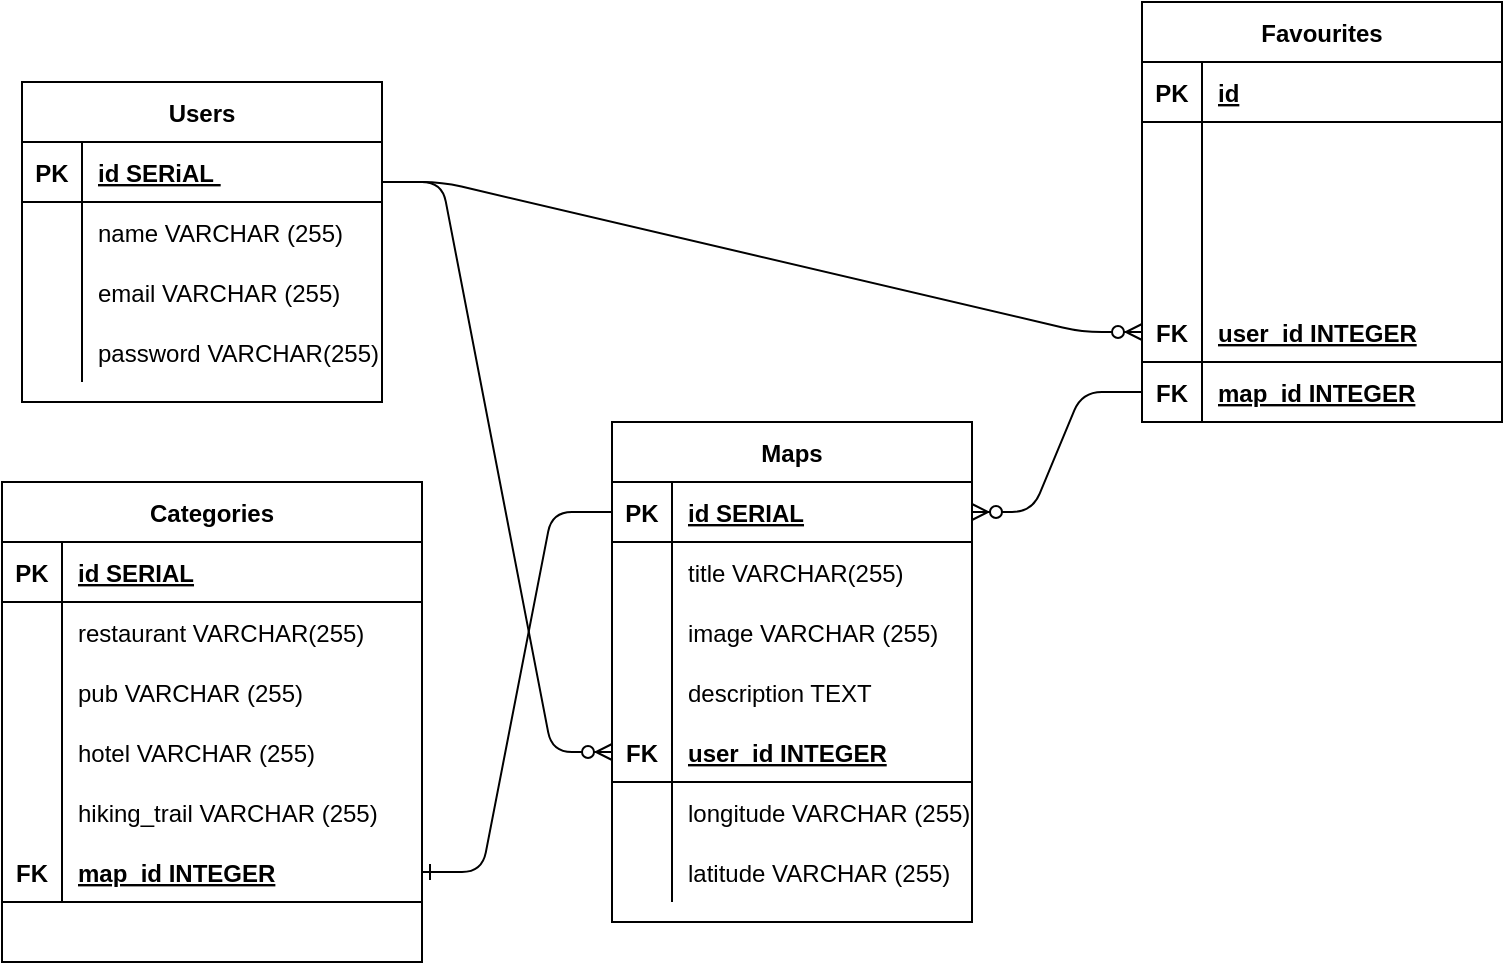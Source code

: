 <mxfile version="14.9.7" type="github">
  <diagram id="TrnQOXp9rY2w7XfySNES" name="Page-1">
    <mxGraphModel dx="1426" dy="794" grid="1" gridSize="10" guides="1" tooltips="1" connect="1" arrows="1" fold="1" page="1" pageScale="1" pageWidth="850" pageHeight="1100" math="0" shadow="0">
      <root>
        <mxCell id="0" />
        <mxCell id="1" parent="0" />
        <mxCell id="OUigYOL4HRTRg1foc2ci-1" value="Users" style="shape=table;startSize=30;container=1;collapsible=1;childLayout=tableLayout;fixedRows=1;rowLines=0;fontStyle=1;align=center;resizeLast=1;" vertex="1" parent="1">
          <mxGeometry x="40" y="80" width="180" height="160" as="geometry" />
        </mxCell>
        <mxCell id="OUigYOL4HRTRg1foc2ci-2" value="" style="shape=partialRectangle;collapsible=0;dropTarget=0;pointerEvents=0;fillColor=none;top=0;left=0;bottom=1;right=0;points=[[0,0.5],[1,0.5]];portConstraint=eastwest;" vertex="1" parent="OUigYOL4HRTRg1foc2ci-1">
          <mxGeometry y="30" width="180" height="30" as="geometry" />
        </mxCell>
        <mxCell id="OUigYOL4HRTRg1foc2ci-3" value="PK" style="shape=partialRectangle;connectable=0;fillColor=none;top=0;left=0;bottom=0;right=0;fontStyle=1;overflow=hidden;" vertex="1" parent="OUigYOL4HRTRg1foc2ci-2">
          <mxGeometry width="30" height="30" as="geometry" />
        </mxCell>
        <mxCell id="OUigYOL4HRTRg1foc2ci-4" value="id SERiAL " style="shape=partialRectangle;connectable=0;fillColor=none;top=0;left=0;bottom=0;right=0;align=left;spacingLeft=6;fontStyle=5;overflow=hidden;" vertex="1" parent="OUigYOL4HRTRg1foc2ci-2">
          <mxGeometry x="30" width="150" height="30" as="geometry" />
        </mxCell>
        <mxCell id="OUigYOL4HRTRg1foc2ci-5" value="" style="shape=partialRectangle;collapsible=0;dropTarget=0;pointerEvents=0;fillColor=none;top=0;left=0;bottom=0;right=0;points=[[0,0.5],[1,0.5]];portConstraint=eastwest;" vertex="1" parent="OUigYOL4HRTRg1foc2ci-1">
          <mxGeometry y="60" width="180" height="30" as="geometry" />
        </mxCell>
        <mxCell id="OUigYOL4HRTRg1foc2ci-6" value="" style="shape=partialRectangle;connectable=0;fillColor=none;top=0;left=0;bottom=0;right=0;editable=1;overflow=hidden;" vertex="1" parent="OUigYOL4HRTRg1foc2ci-5">
          <mxGeometry width="30" height="30" as="geometry" />
        </mxCell>
        <mxCell id="OUigYOL4HRTRg1foc2ci-7" value="name VARCHAR (255)" style="shape=partialRectangle;connectable=0;fillColor=none;top=0;left=0;bottom=0;right=0;align=left;spacingLeft=6;overflow=hidden;" vertex="1" parent="OUigYOL4HRTRg1foc2ci-5">
          <mxGeometry x="30" width="150" height="30" as="geometry" />
        </mxCell>
        <mxCell id="OUigYOL4HRTRg1foc2ci-8" value="" style="shape=partialRectangle;collapsible=0;dropTarget=0;pointerEvents=0;fillColor=none;top=0;left=0;bottom=0;right=0;points=[[0,0.5],[1,0.5]];portConstraint=eastwest;" vertex="1" parent="OUigYOL4HRTRg1foc2ci-1">
          <mxGeometry y="90" width="180" height="30" as="geometry" />
        </mxCell>
        <mxCell id="OUigYOL4HRTRg1foc2ci-9" value="" style="shape=partialRectangle;connectable=0;fillColor=none;top=0;left=0;bottom=0;right=0;editable=1;overflow=hidden;" vertex="1" parent="OUigYOL4HRTRg1foc2ci-8">
          <mxGeometry width="30" height="30" as="geometry" />
        </mxCell>
        <mxCell id="OUigYOL4HRTRg1foc2ci-10" value="email VARCHAR (255)" style="shape=partialRectangle;connectable=0;fillColor=none;top=0;left=0;bottom=0;right=0;align=left;spacingLeft=6;overflow=hidden;" vertex="1" parent="OUigYOL4HRTRg1foc2ci-8">
          <mxGeometry x="30" width="150" height="30" as="geometry" />
        </mxCell>
        <mxCell id="OUigYOL4HRTRg1foc2ci-11" value="" style="shape=partialRectangle;collapsible=0;dropTarget=0;pointerEvents=0;fillColor=none;top=0;left=0;bottom=0;right=0;points=[[0,0.5],[1,0.5]];portConstraint=eastwest;" vertex="1" parent="OUigYOL4HRTRg1foc2ci-1">
          <mxGeometry y="120" width="180" height="30" as="geometry" />
        </mxCell>
        <mxCell id="OUigYOL4HRTRg1foc2ci-12" value="" style="shape=partialRectangle;connectable=0;fillColor=none;top=0;left=0;bottom=0;right=0;editable=1;overflow=hidden;" vertex="1" parent="OUigYOL4HRTRg1foc2ci-11">
          <mxGeometry width="30" height="30" as="geometry" />
        </mxCell>
        <mxCell id="OUigYOL4HRTRg1foc2ci-13" value="password VARCHAR(255)" style="shape=partialRectangle;connectable=0;fillColor=none;top=0;left=0;bottom=0;right=0;align=left;spacingLeft=6;overflow=hidden;" vertex="1" parent="OUigYOL4HRTRg1foc2ci-11">
          <mxGeometry x="30" width="150" height="30" as="geometry" />
        </mxCell>
        <mxCell id="OUigYOL4HRTRg1foc2ci-14" value="Maps" style="shape=table;startSize=30;container=1;collapsible=1;childLayout=tableLayout;fixedRows=1;rowLines=0;fontStyle=1;align=center;resizeLast=1;" vertex="1" parent="1">
          <mxGeometry x="335" y="250" width="180" height="250" as="geometry" />
        </mxCell>
        <mxCell id="OUigYOL4HRTRg1foc2ci-15" value="" style="shape=partialRectangle;collapsible=0;dropTarget=0;pointerEvents=0;fillColor=none;top=0;left=0;bottom=1;right=0;points=[[0,0.5],[1,0.5]];portConstraint=eastwest;" vertex="1" parent="OUigYOL4HRTRg1foc2ci-14">
          <mxGeometry y="30" width="180" height="30" as="geometry" />
        </mxCell>
        <mxCell id="OUigYOL4HRTRg1foc2ci-16" value="PK" style="shape=partialRectangle;connectable=0;fillColor=none;top=0;left=0;bottom=0;right=0;fontStyle=1;overflow=hidden;" vertex="1" parent="OUigYOL4HRTRg1foc2ci-15">
          <mxGeometry width="30" height="30" as="geometry" />
        </mxCell>
        <mxCell id="OUigYOL4HRTRg1foc2ci-17" value="id SERIAL" style="shape=partialRectangle;connectable=0;fillColor=none;top=0;left=0;bottom=0;right=0;align=left;spacingLeft=6;fontStyle=5;overflow=hidden;" vertex="1" parent="OUigYOL4HRTRg1foc2ci-15">
          <mxGeometry x="30" width="150" height="30" as="geometry" />
        </mxCell>
        <mxCell id="OUigYOL4HRTRg1foc2ci-18" value="" style="shape=partialRectangle;collapsible=0;dropTarget=0;pointerEvents=0;fillColor=none;top=0;left=0;bottom=0;right=0;points=[[0,0.5],[1,0.5]];portConstraint=eastwest;" vertex="1" parent="OUigYOL4HRTRg1foc2ci-14">
          <mxGeometry y="60" width="180" height="30" as="geometry" />
        </mxCell>
        <mxCell id="OUigYOL4HRTRg1foc2ci-19" value="" style="shape=partialRectangle;connectable=0;fillColor=none;top=0;left=0;bottom=0;right=0;editable=1;overflow=hidden;" vertex="1" parent="OUigYOL4HRTRg1foc2ci-18">
          <mxGeometry width="30" height="30" as="geometry" />
        </mxCell>
        <mxCell id="OUigYOL4HRTRg1foc2ci-20" value="title VARCHAR(255)" style="shape=partialRectangle;connectable=0;fillColor=none;top=0;left=0;bottom=0;right=0;align=left;spacingLeft=6;overflow=hidden;" vertex="1" parent="OUigYOL4HRTRg1foc2ci-18">
          <mxGeometry x="30" width="150" height="30" as="geometry" />
        </mxCell>
        <mxCell id="OUigYOL4HRTRg1foc2ci-21" value="" style="shape=partialRectangle;collapsible=0;dropTarget=0;pointerEvents=0;fillColor=none;top=0;left=0;bottom=0;right=0;points=[[0,0.5],[1,0.5]];portConstraint=eastwest;" vertex="1" parent="OUigYOL4HRTRg1foc2ci-14">
          <mxGeometry y="90" width="180" height="30" as="geometry" />
        </mxCell>
        <mxCell id="OUigYOL4HRTRg1foc2ci-22" value="" style="shape=partialRectangle;connectable=0;fillColor=none;top=0;left=0;bottom=0;right=0;editable=1;overflow=hidden;" vertex="1" parent="OUigYOL4HRTRg1foc2ci-21">
          <mxGeometry width="30" height="30" as="geometry" />
        </mxCell>
        <mxCell id="OUigYOL4HRTRg1foc2ci-23" value="image VARCHAR (255)" style="shape=partialRectangle;connectable=0;fillColor=none;top=0;left=0;bottom=0;right=0;align=left;spacingLeft=6;overflow=hidden;" vertex="1" parent="OUigYOL4HRTRg1foc2ci-21">
          <mxGeometry x="30" width="150" height="30" as="geometry" />
        </mxCell>
        <mxCell id="OUigYOL4HRTRg1foc2ci-24" value="" style="shape=partialRectangle;collapsible=0;dropTarget=0;pointerEvents=0;fillColor=none;top=0;left=0;bottom=0;right=0;points=[[0,0.5],[1,0.5]];portConstraint=eastwest;" vertex="1" parent="OUigYOL4HRTRg1foc2ci-14">
          <mxGeometry y="120" width="180" height="30" as="geometry" />
        </mxCell>
        <mxCell id="OUigYOL4HRTRg1foc2ci-25" value="" style="shape=partialRectangle;connectable=0;fillColor=none;top=0;left=0;bottom=0;right=0;editable=1;overflow=hidden;" vertex="1" parent="OUigYOL4HRTRg1foc2ci-24">
          <mxGeometry width="30" height="30" as="geometry" />
        </mxCell>
        <mxCell id="OUigYOL4HRTRg1foc2ci-26" value="description TEXT" style="shape=partialRectangle;connectable=0;fillColor=none;top=0;left=0;bottom=0;right=0;align=left;spacingLeft=6;overflow=hidden;" vertex="1" parent="OUigYOL4HRTRg1foc2ci-24">
          <mxGeometry x="30" width="150" height="30" as="geometry" />
        </mxCell>
        <mxCell id="OUigYOL4HRTRg1foc2ci-27" value="" style="shape=partialRectangle;collapsible=0;dropTarget=0;pointerEvents=0;fillColor=none;top=0;left=0;bottom=1;right=0;points=[[0,0.5],[1,0.5]];portConstraint=eastwest;" vertex="1" parent="OUigYOL4HRTRg1foc2ci-14">
          <mxGeometry y="150" width="180" height="30" as="geometry" />
        </mxCell>
        <mxCell id="OUigYOL4HRTRg1foc2ci-28" value="FK" style="shape=partialRectangle;connectable=0;fillColor=none;top=0;left=0;bottom=0;right=0;fontStyle=1;overflow=hidden;" vertex="1" parent="OUigYOL4HRTRg1foc2ci-27">
          <mxGeometry width="30" height="30" as="geometry" />
        </mxCell>
        <mxCell id="OUigYOL4HRTRg1foc2ci-29" value="user_id INTEGER" style="shape=partialRectangle;connectable=0;fillColor=none;top=0;left=0;bottom=0;right=0;align=left;spacingLeft=6;fontStyle=5;overflow=hidden;" vertex="1" parent="OUigYOL4HRTRg1foc2ci-27">
          <mxGeometry x="30" width="150" height="30" as="geometry" />
        </mxCell>
        <mxCell id="OUigYOL4HRTRg1foc2ci-53" value="" style="shape=partialRectangle;collapsible=0;dropTarget=0;pointerEvents=0;fillColor=none;top=0;left=0;bottom=0;right=0;points=[[0,0.5],[1,0.5]];portConstraint=eastwest;" vertex="1" parent="OUigYOL4HRTRg1foc2ci-14">
          <mxGeometry y="180" width="180" height="30" as="geometry" />
        </mxCell>
        <mxCell id="OUigYOL4HRTRg1foc2ci-54" value="" style="shape=partialRectangle;connectable=0;fillColor=none;top=0;left=0;bottom=0;right=0;editable=1;overflow=hidden;" vertex="1" parent="OUigYOL4HRTRg1foc2ci-53">
          <mxGeometry width="30" height="30" as="geometry" />
        </mxCell>
        <mxCell id="OUigYOL4HRTRg1foc2ci-55" value="longitude VARCHAR (255)" style="shape=partialRectangle;connectable=0;fillColor=none;top=0;left=0;bottom=0;right=0;align=left;spacingLeft=6;overflow=hidden;" vertex="1" parent="OUigYOL4HRTRg1foc2ci-53">
          <mxGeometry x="30" width="150" height="30" as="geometry" />
        </mxCell>
        <mxCell id="OUigYOL4HRTRg1foc2ci-56" value="" style="shape=partialRectangle;collapsible=0;dropTarget=0;pointerEvents=0;fillColor=none;top=0;left=0;bottom=0;right=0;points=[[0,0.5],[1,0.5]];portConstraint=eastwest;" vertex="1" parent="OUigYOL4HRTRg1foc2ci-14">
          <mxGeometry y="210" width="180" height="30" as="geometry" />
        </mxCell>
        <mxCell id="OUigYOL4HRTRg1foc2ci-57" value="" style="shape=partialRectangle;connectable=0;fillColor=none;top=0;left=0;bottom=0;right=0;editable=1;overflow=hidden;" vertex="1" parent="OUigYOL4HRTRg1foc2ci-56">
          <mxGeometry width="30" height="30" as="geometry" />
        </mxCell>
        <mxCell id="OUigYOL4HRTRg1foc2ci-58" value="latitude VARCHAR (255)" style="shape=partialRectangle;connectable=0;fillColor=none;top=0;left=0;bottom=0;right=0;align=left;spacingLeft=6;overflow=hidden;" vertex="1" parent="OUigYOL4HRTRg1foc2ci-56">
          <mxGeometry x="30" width="150" height="30" as="geometry" />
        </mxCell>
        <mxCell id="OUigYOL4HRTRg1foc2ci-30" value="Categories" style="shape=table;startSize=30;container=1;collapsible=1;childLayout=tableLayout;fixedRows=1;rowLines=0;fontStyle=1;align=center;resizeLast=1;" vertex="1" parent="1">
          <mxGeometry x="30" y="280" width="210" height="240" as="geometry" />
        </mxCell>
        <mxCell id="OUigYOL4HRTRg1foc2ci-31" value="" style="shape=partialRectangle;collapsible=0;dropTarget=0;pointerEvents=0;fillColor=none;top=0;left=0;bottom=1;right=0;points=[[0,0.5],[1,0.5]];portConstraint=eastwest;" vertex="1" parent="OUigYOL4HRTRg1foc2ci-30">
          <mxGeometry y="30" width="210" height="30" as="geometry" />
        </mxCell>
        <mxCell id="OUigYOL4HRTRg1foc2ci-32" value="PK" style="shape=partialRectangle;connectable=0;fillColor=none;top=0;left=0;bottom=0;right=0;fontStyle=1;overflow=hidden;" vertex="1" parent="OUigYOL4HRTRg1foc2ci-31">
          <mxGeometry width="30" height="30" as="geometry" />
        </mxCell>
        <mxCell id="OUigYOL4HRTRg1foc2ci-33" value="id SERIAL" style="shape=partialRectangle;connectable=0;fillColor=none;top=0;left=0;bottom=0;right=0;align=left;spacingLeft=6;fontStyle=5;overflow=hidden;" vertex="1" parent="OUigYOL4HRTRg1foc2ci-31">
          <mxGeometry x="30" width="180" height="30" as="geometry" />
        </mxCell>
        <mxCell id="OUigYOL4HRTRg1foc2ci-34" value="" style="shape=partialRectangle;collapsible=0;dropTarget=0;pointerEvents=0;fillColor=none;top=0;left=0;bottom=0;right=0;points=[[0,0.5],[1,0.5]];portConstraint=eastwest;" vertex="1" parent="OUigYOL4HRTRg1foc2ci-30">
          <mxGeometry y="60" width="210" height="30" as="geometry" />
        </mxCell>
        <mxCell id="OUigYOL4HRTRg1foc2ci-35" value="" style="shape=partialRectangle;connectable=0;fillColor=none;top=0;left=0;bottom=0;right=0;editable=1;overflow=hidden;" vertex="1" parent="OUigYOL4HRTRg1foc2ci-34">
          <mxGeometry width="30" height="30" as="geometry" />
        </mxCell>
        <mxCell id="OUigYOL4HRTRg1foc2ci-36" value="restaurant VARCHAR(255)" style="shape=partialRectangle;connectable=0;fillColor=none;top=0;left=0;bottom=0;right=0;align=left;spacingLeft=6;overflow=hidden;" vertex="1" parent="OUigYOL4HRTRg1foc2ci-34">
          <mxGeometry x="30" width="180" height="30" as="geometry" />
        </mxCell>
        <mxCell id="OUigYOL4HRTRg1foc2ci-37" value="" style="shape=partialRectangle;collapsible=0;dropTarget=0;pointerEvents=0;fillColor=none;top=0;left=0;bottom=0;right=0;points=[[0,0.5],[1,0.5]];portConstraint=eastwest;" vertex="1" parent="OUigYOL4HRTRg1foc2ci-30">
          <mxGeometry y="90" width="210" height="30" as="geometry" />
        </mxCell>
        <mxCell id="OUigYOL4HRTRg1foc2ci-38" value="" style="shape=partialRectangle;connectable=0;fillColor=none;top=0;left=0;bottom=0;right=0;editable=1;overflow=hidden;" vertex="1" parent="OUigYOL4HRTRg1foc2ci-37">
          <mxGeometry width="30" height="30" as="geometry" />
        </mxCell>
        <mxCell id="OUigYOL4HRTRg1foc2ci-39" value="pub VARCHAR (255)" style="shape=partialRectangle;connectable=0;fillColor=none;top=0;left=0;bottom=0;right=0;align=left;spacingLeft=6;overflow=hidden;" vertex="1" parent="OUigYOL4HRTRg1foc2ci-37">
          <mxGeometry x="30" width="180" height="30" as="geometry" />
        </mxCell>
        <mxCell id="OUigYOL4HRTRg1foc2ci-40" value="" style="shape=partialRectangle;collapsible=0;dropTarget=0;pointerEvents=0;fillColor=none;top=0;left=0;bottom=0;right=0;points=[[0,0.5],[1,0.5]];portConstraint=eastwest;" vertex="1" parent="OUigYOL4HRTRg1foc2ci-30">
          <mxGeometry y="120" width="210" height="30" as="geometry" />
        </mxCell>
        <mxCell id="OUigYOL4HRTRg1foc2ci-41" value="" style="shape=partialRectangle;connectable=0;fillColor=none;top=0;left=0;bottom=0;right=0;editable=1;overflow=hidden;" vertex="1" parent="OUigYOL4HRTRg1foc2ci-40">
          <mxGeometry width="30" height="30" as="geometry" />
        </mxCell>
        <mxCell id="OUigYOL4HRTRg1foc2ci-42" value="hotel VARCHAR (255)" style="shape=partialRectangle;connectable=0;fillColor=none;top=0;left=0;bottom=0;right=0;align=left;spacingLeft=6;overflow=hidden;" vertex="1" parent="OUigYOL4HRTRg1foc2ci-40">
          <mxGeometry x="30" width="180" height="30" as="geometry" />
        </mxCell>
        <mxCell id="OUigYOL4HRTRg1foc2ci-43" value="" style="shape=partialRectangle;collapsible=0;dropTarget=0;pointerEvents=0;fillColor=none;top=0;left=0;bottom=0;right=0;points=[[0,0.5],[1,0.5]];portConstraint=eastwest;" vertex="1" parent="OUigYOL4HRTRg1foc2ci-30">
          <mxGeometry y="150" width="210" height="30" as="geometry" />
        </mxCell>
        <mxCell id="OUigYOL4HRTRg1foc2ci-44" value="" style="shape=partialRectangle;connectable=0;fillColor=none;top=0;left=0;bottom=0;right=0;editable=1;overflow=hidden;" vertex="1" parent="OUigYOL4HRTRg1foc2ci-43">
          <mxGeometry width="30" height="30" as="geometry" />
        </mxCell>
        <mxCell id="OUigYOL4HRTRg1foc2ci-45" value="hiking_trail VARCHAR (255)" style="shape=partialRectangle;connectable=0;fillColor=none;top=0;left=0;bottom=0;right=0;align=left;spacingLeft=6;overflow=hidden;" vertex="1" parent="OUigYOL4HRTRg1foc2ci-43">
          <mxGeometry x="30" width="180" height="30" as="geometry" />
        </mxCell>
        <mxCell id="OUigYOL4HRTRg1foc2ci-50" value="" style="shape=partialRectangle;collapsible=0;dropTarget=0;pointerEvents=0;fillColor=none;top=0;left=0;bottom=1;right=0;points=[[0,0.5],[1,0.5]];portConstraint=eastwest;" vertex="1" parent="OUigYOL4HRTRg1foc2ci-30">
          <mxGeometry y="180" width="210" height="30" as="geometry" />
        </mxCell>
        <mxCell id="OUigYOL4HRTRg1foc2ci-51" value="FK" style="shape=partialRectangle;connectable=0;fillColor=none;top=0;left=0;bottom=0;right=0;fontStyle=1;overflow=hidden;" vertex="1" parent="OUigYOL4HRTRg1foc2ci-50">
          <mxGeometry width="30" height="30" as="geometry" />
        </mxCell>
        <mxCell id="OUigYOL4HRTRg1foc2ci-52" value="map_id INTEGER" style="shape=partialRectangle;connectable=0;fillColor=none;top=0;left=0;bottom=0;right=0;align=left;spacingLeft=6;fontStyle=5;overflow=hidden;" vertex="1" parent="OUigYOL4HRTRg1foc2ci-50">
          <mxGeometry x="30" width="180" height="30" as="geometry" />
        </mxCell>
        <mxCell id="OUigYOL4HRTRg1foc2ci-59" value="Favourites" style="shape=table;startSize=30;container=1;collapsible=1;childLayout=tableLayout;fixedRows=1;rowLines=0;fontStyle=1;align=center;resizeLast=1;" vertex="1" parent="1">
          <mxGeometry x="600" y="40" width="180" height="210" as="geometry" />
        </mxCell>
        <mxCell id="OUigYOL4HRTRg1foc2ci-60" value="" style="shape=partialRectangle;collapsible=0;dropTarget=0;pointerEvents=0;fillColor=none;top=0;left=0;bottom=1;right=0;points=[[0,0.5],[1,0.5]];portConstraint=eastwest;" vertex="1" parent="OUigYOL4HRTRg1foc2ci-59">
          <mxGeometry y="30" width="180" height="30" as="geometry" />
        </mxCell>
        <mxCell id="OUigYOL4HRTRg1foc2ci-61" value="PK" style="shape=partialRectangle;connectable=0;fillColor=none;top=0;left=0;bottom=0;right=0;fontStyle=1;overflow=hidden;" vertex="1" parent="OUigYOL4HRTRg1foc2ci-60">
          <mxGeometry width="30" height="30" as="geometry" />
        </mxCell>
        <mxCell id="OUigYOL4HRTRg1foc2ci-62" value="id" style="shape=partialRectangle;connectable=0;fillColor=none;top=0;left=0;bottom=0;right=0;align=left;spacingLeft=6;fontStyle=5;overflow=hidden;" vertex="1" parent="OUigYOL4HRTRg1foc2ci-60">
          <mxGeometry x="30" width="150" height="30" as="geometry" />
        </mxCell>
        <mxCell id="OUigYOL4HRTRg1foc2ci-63" value="" style="shape=partialRectangle;collapsible=0;dropTarget=0;pointerEvents=0;fillColor=none;top=0;left=0;bottom=0;right=0;points=[[0,0.5],[1,0.5]];portConstraint=eastwest;" vertex="1" parent="OUigYOL4HRTRg1foc2ci-59">
          <mxGeometry y="60" width="180" height="30" as="geometry" />
        </mxCell>
        <mxCell id="OUigYOL4HRTRg1foc2ci-64" value="" style="shape=partialRectangle;connectable=0;fillColor=none;top=0;left=0;bottom=0;right=0;editable=1;overflow=hidden;" vertex="1" parent="OUigYOL4HRTRg1foc2ci-63">
          <mxGeometry width="30" height="30" as="geometry" />
        </mxCell>
        <mxCell id="OUigYOL4HRTRg1foc2ci-65" value="" style="shape=partialRectangle;connectable=0;fillColor=none;top=0;left=0;bottom=0;right=0;align=left;spacingLeft=6;overflow=hidden;" vertex="1" parent="OUigYOL4HRTRg1foc2ci-63">
          <mxGeometry x="30" width="150" height="30" as="geometry" />
        </mxCell>
        <mxCell id="OUigYOL4HRTRg1foc2ci-66" value="" style="shape=partialRectangle;collapsible=0;dropTarget=0;pointerEvents=0;fillColor=none;top=0;left=0;bottom=0;right=0;points=[[0,0.5],[1,0.5]];portConstraint=eastwest;" vertex="1" parent="OUigYOL4HRTRg1foc2ci-59">
          <mxGeometry y="90" width="180" height="30" as="geometry" />
        </mxCell>
        <mxCell id="OUigYOL4HRTRg1foc2ci-67" value="" style="shape=partialRectangle;connectable=0;fillColor=none;top=0;left=0;bottom=0;right=0;editable=1;overflow=hidden;" vertex="1" parent="OUigYOL4HRTRg1foc2ci-66">
          <mxGeometry width="30" height="30" as="geometry" />
        </mxCell>
        <mxCell id="OUigYOL4HRTRg1foc2ci-68" value="" style="shape=partialRectangle;connectable=0;fillColor=none;top=0;left=0;bottom=0;right=0;align=left;spacingLeft=6;overflow=hidden;" vertex="1" parent="OUigYOL4HRTRg1foc2ci-66">
          <mxGeometry x="30" width="150" height="30" as="geometry" />
        </mxCell>
        <mxCell id="OUigYOL4HRTRg1foc2ci-69" value="" style="shape=partialRectangle;collapsible=0;dropTarget=0;pointerEvents=0;fillColor=none;top=0;left=0;bottom=0;right=0;points=[[0,0.5],[1,0.5]];portConstraint=eastwest;" vertex="1" parent="OUigYOL4HRTRg1foc2ci-59">
          <mxGeometry y="120" width="180" height="30" as="geometry" />
        </mxCell>
        <mxCell id="OUigYOL4HRTRg1foc2ci-70" value="" style="shape=partialRectangle;connectable=0;fillColor=none;top=0;left=0;bottom=0;right=0;editable=1;overflow=hidden;" vertex="1" parent="OUigYOL4HRTRg1foc2ci-69">
          <mxGeometry width="30" height="30" as="geometry" />
        </mxCell>
        <mxCell id="OUigYOL4HRTRg1foc2ci-71" value="" style="shape=partialRectangle;connectable=0;fillColor=none;top=0;left=0;bottom=0;right=0;align=left;spacingLeft=6;overflow=hidden;" vertex="1" parent="OUigYOL4HRTRg1foc2ci-69">
          <mxGeometry x="30" width="150" height="30" as="geometry" />
        </mxCell>
        <mxCell id="OUigYOL4HRTRg1foc2ci-72" value="" style="shape=partialRectangle;collapsible=0;dropTarget=0;pointerEvents=0;fillColor=none;top=0;left=0;bottom=1;right=0;points=[[0,0.5],[1,0.5]];portConstraint=eastwest;" vertex="1" parent="OUigYOL4HRTRg1foc2ci-59">
          <mxGeometry y="150" width="180" height="30" as="geometry" />
        </mxCell>
        <mxCell id="OUigYOL4HRTRg1foc2ci-73" value="FK" style="shape=partialRectangle;connectable=0;fillColor=none;top=0;left=0;bottom=0;right=0;fontStyle=1;overflow=hidden;" vertex="1" parent="OUigYOL4HRTRg1foc2ci-72">
          <mxGeometry width="30" height="30" as="geometry" />
        </mxCell>
        <mxCell id="OUigYOL4HRTRg1foc2ci-74" value="user_id INTEGER" style="shape=partialRectangle;connectable=0;fillColor=none;top=0;left=0;bottom=0;right=0;align=left;spacingLeft=6;fontStyle=5;overflow=hidden;" vertex="1" parent="OUigYOL4HRTRg1foc2ci-72">
          <mxGeometry x="30" width="150" height="30" as="geometry" />
        </mxCell>
        <mxCell id="OUigYOL4HRTRg1foc2ci-75" value="" style="shape=partialRectangle;collapsible=0;dropTarget=0;pointerEvents=0;fillColor=none;top=0;left=0;bottom=1;right=0;points=[[0,0.5],[1,0.5]];portConstraint=eastwest;" vertex="1" parent="OUigYOL4HRTRg1foc2ci-59">
          <mxGeometry y="180" width="180" height="30" as="geometry" />
        </mxCell>
        <mxCell id="OUigYOL4HRTRg1foc2ci-76" value="FK" style="shape=partialRectangle;connectable=0;fillColor=none;top=0;left=0;bottom=0;right=0;fontStyle=1;overflow=hidden;" vertex="1" parent="OUigYOL4HRTRg1foc2ci-75">
          <mxGeometry width="30" height="30" as="geometry" />
        </mxCell>
        <mxCell id="OUigYOL4HRTRg1foc2ci-77" value="map_id INTEGER" style="shape=partialRectangle;connectable=0;fillColor=none;top=0;left=0;bottom=0;right=0;align=left;spacingLeft=6;fontStyle=5;overflow=hidden;" vertex="1" parent="OUigYOL4HRTRg1foc2ci-75">
          <mxGeometry x="30" width="150" height="30" as="geometry" />
        </mxCell>
        <mxCell id="OUigYOL4HRTRg1foc2ci-79" value="" style="edgeStyle=entityRelationEdgeStyle;fontSize=12;html=1;endArrow=ERzeroToMany;endFill=1;entryX=0;entryY=0.5;entryDx=0;entryDy=0;" edge="1" parent="1" target="OUigYOL4HRTRg1foc2ci-27">
          <mxGeometry width="100" height="100" relative="1" as="geometry">
            <mxPoint x="220" y="130" as="sourcePoint" />
            <mxPoint x="320" y="30" as="targetPoint" />
          </mxGeometry>
        </mxCell>
        <mxCell id="OUigYOL4HRTRg1foc2ci-80" value="" style="edgeStyle=entityRelationEdgeStyle;fontSize=12;html=1;endArrow=ERone;endFill=1;entryX=1;entryY=0.5;entryDx=0;entryDy=0;exitX=0;exitY=0.5;exitDx=0;exitDy=0;" edge="1" parent="1" source="OUigYOL4HRTRg1foc2ci-15" target="OUigYOL4HRTRg1foc2ci-50">
          <mxGeometry width="100" height="100" relative="1" as="geometry">
            <mxPoint x="280" y="530" as="sourcePoint" />
            <mxPoint x="380" y="430" as="targetPoint" />
          </mxGeometry>
        </mxCell>
        <mxCell id="OUigYOL4HRTRg1foc2ci-81" value="" style="edgeStyle=entityRelationEdgeStyle;fontSize=12;html=1;endArrow=ERzeroToMany;endFill=1;entryX=0;entryY=0.5;entryDx=0;entryDy=0;" edge="1" parent="1" target="OUigYOL4HRTRg1foc2ci-72">
          <mxGeometry width="100" height="100" relative="1" as="geometry">
            <mxPoint x="220" y="130" as="sourcePoint" />
            <mxPoint x="320" y="30" as="targetPoint" />
          </mxGeometry>
        </mxCell>
        <mxCell id="OUigYOL4HRTRg1foc2ci-82" value="" style="edgeStyle=entityRelationEdgeStyle;fontSize=12;html=1;endArrow=ERzeroToMany;endFill=1;entryX=1;entryY=0.5;entryDx=0;entryDy=0;exitX=0;exitY=0.5;exitDx=0;exitDy=0;" edge="1" parent="1" source="OUigYOL4HRTRg1foc2ci-75" target="OUigYOL4HRTRg1foc2ci-15">
          <mxGeometry width="100" height="100" relative="1" as="geometry">
            <mxPoint x="550" y="440" as="sourcePoint" />
            <mxPoint x="650" y="340" as="targetPoint" />
          </mxGeometry>
        </mxCell>
      </root>
    </mxGraphModel>
  </diagram>
</mxfile>
